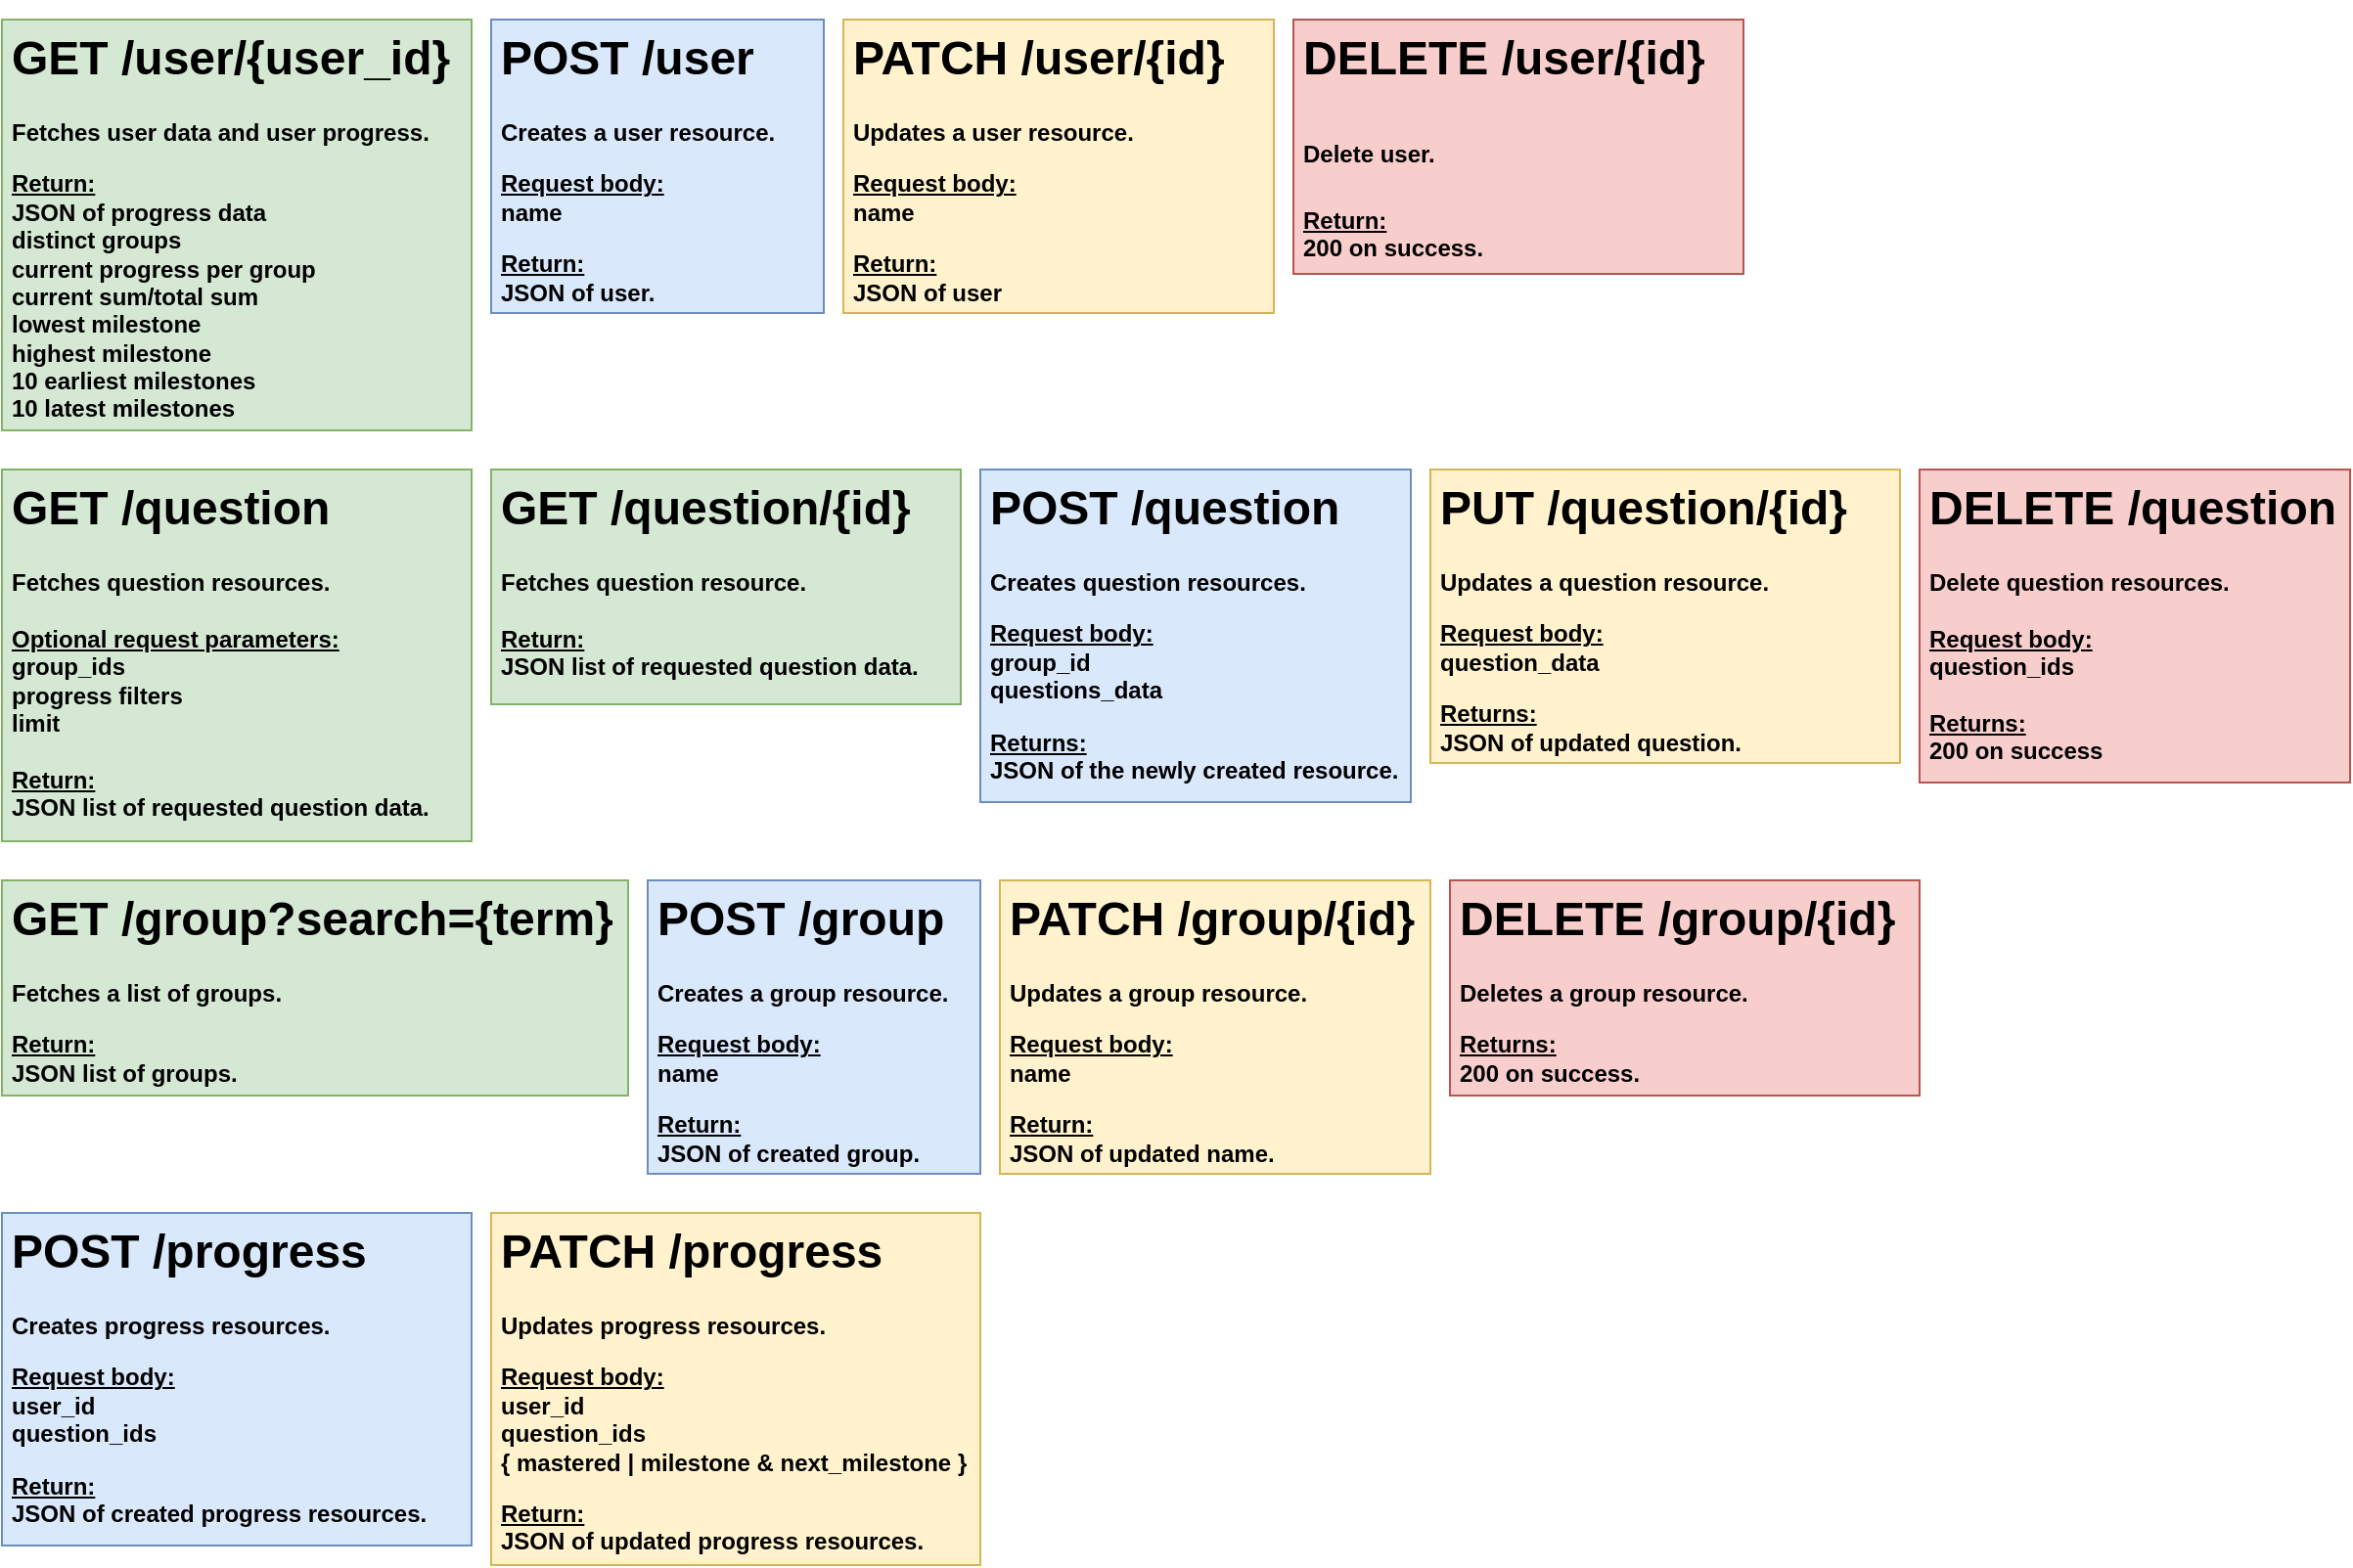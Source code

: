 <mxfile>
    <diagram id="S2bEjlNVgstlY1U5_wb0" name="Page-1">
        <mxGraphModel dx="1130" dy="787" grid="1" gridSize="10" guides="1" tooltips="1" connect="1" arrows="1" fold="1" page="1" pageScale="1" pageWidth="850" pageHeight="1100" math="0" shadow="0">
            <root>
                <mxCell id="0"/>
                <mxCell id="1" parent="0"/>
                <mxCell id="12" value="&lt;h1&gt;GET /question&lt;/h1&gt;&lt;div&gt;&lt;b&gt;Fetches question resources.&lt;/b&gt;&lt;/div&gt;&lt;div&gt;&lt;b&gt;&lt;br&gt;&lt;/b&gt;&lt;/div&gt;&lt;div&gt;&lt;b&gt;&lt;u&gt;Optional request parameters:&lt;/u&gt;&lt;br&gt;group_ids&lt;/b&gt;&lt;/div&gt;&lt;div&gt;&lt;b&gt;progress filters&lt;br&gt;limit&lt;/b&gt;&lt;/div&gt;&lt;div&gt;&lt;br&gt;&lt;/div&gt;&lt;div&gt;&lt;b&gt;&lt;u&gt;Return:&lt;/u&gt;&lt;br&gt;JSON list of requested question data.&lt;/b&gt;&lt;/div&gt;" style="text;html=1;strokeColor=#82b366;fillColor=#d5e8d4;spacing=5;spacingTop=-20;whiteSpace=wrap;overflow=hidden;rounded=0;perimeterSpacing=0;" vertex="1" parent="1">
                    <mxGeometry x="10" y="390" width="240" height="190" as="geometry"/>
                </mxCell>
                <mxCell id="13" value="&lt;h1&gt;POST /question&lt;/h1&gt;&lt;p&gt;&lt;b&gt;Creates question resources.&lt;/b&gt;&lt;/p&gt;&lt;p&gt;&lt;b&gt;&lt;u&gt;Request body:&lt;/u&gt;&lt;br&gt;group_id&lt;br&gt;questions_data&lt;/b&gt;&lt;/p&gt;&lt;p&gt;&lt;b&gt;&lt;u&gt;Returns:&lt;/u&gt;&lt;br&gt;JSON of the newly created resource.&lt;/b&gt;&lt;/p&gt;" style="text;html=1;strokeColor=#6c8ebf;fillColor=#dae8fc;spacing=5;spacingTop=-20;whiteSpace=wrap;overflow=hidden;rounded=0;" vertex="1" parent="1">
                    <mxGeometry x="510" y="390" width="220" height="170" as="geometry"/>
                </mxCell>
                <mxCell id="14" value="&lt;h1&gt;PUT /question/{id}&lt;/h1&gt;&lt;p&gt;&lt;b&gt;Updates a question resource.&lt;/b&gt;&lt;/p&gt;&lt;p&gt;&lt;b&gt;&lt;u&gt;Request body:&lt;/u&gt;&lt;br&gt;question_data&lt;/b&gt;&lt;/p&gt;&lt;p&gt;&lt;b&gt;&lt;u&gt;Returns:&lt;/u&gt;&lt;br&gt;JSON of updated question.&lt;/b&gt;&lt;/p&gt;" style="text;html=1;strokeColor=#d6b656;fillColor=#fff2cc;spacing=5;spacingTop=-20;whiteSpace=wrap;overflow=hidden;rounded=0;" vertex="1" parent="1">
                    <mxGeometry x="740" y="390" width="240" height="150" as="geometry"/>
                </mxCell>
                <mxCell id="15" value="&lt;h1&gt;DELETE /question&lt;br&gt;&lt;/h1&gt;&lt;div&gt;&lt;b&gt;Delete question resources.&lt;br&gt;&lt;/b&gt;&lt;/div&gt;&lt;div&gt;&lt;b&gt;&lt;br&gt;&lt;/b&gt;&lt;/div&gt;&lt;div&gt;&lt;b&gt;&lt;u&gt;Request body:&lt;/u&gt;&lt;br&gt;question_ids&lt;br&gt;&lt;br&gt;&lt;u&gt;Returns:&lt;/u&gt;&lt;br&gt;200 on success&lt;/b&gt;&lt;/div&gt;" style="text;html=1;strokeColor=#b85450;fillColor=#f8cecc;spacing=5;spacingTop=-20;whiteSpace=wrap;overflow=hidden;rounded=0;" vertex="1" parent="1">
                    <mxGeometry x="990" y="390" width="220" height="160" as="geometry"/>
                </mxCell>
                <mxCell id="19" value="&lt;h1&gt;POST /group&lt;/h1&gt;&lt;p&gt;&lt;b&gt;Creates a group resource.&lt;/b&gt;&lt;/p&gt;&lt;p&gt;&lt;b&gt;&lt;u&gt;Request body:&lt;/u&gt;&lt;br&gt;&lt;span style=&quot;background-color: initial;&quot;&gt;name&lt;/span&gt;&lt;/b&gt;&lt;/p&gt;&lt;p&gt;&lt;span style=&quot;background-color: initial;&quot;&gt;&lt;b&gt;&lt;u&gt;Return:&lt;/u&gt;&lt;br&gt;JSON of created group.&lt;/b&gt;&lt;/span&gt;&lt;/p&gt;" style="text;html=1;strokeColor=#6c8ebf;fillColor=#dae8fc;spacing=5;spacingTop=-20;whiteSpace=wrap;overflow=hidden;rounded=0;" vertex="1" parent="1">
                    <mxGeometry x="340" y="600" width="170" height="150" as="geometry"/>
                </mxCell>
                <mxCell id="20" value="&lt;h1&gt;PATCH /group/{id}&lt;/h1&gt;&lt;p&gt;&lt;b&gt;Updates a group resource.&lt;/b&gt;&lt;/p&gt;&lt;p&gt;&lt;b&gt;&lt;u&gt;Request body:&lt;/u&gt;&lt;br&gt;&lt;/b&gt;&lt;b style=&quot;background-color: initial;&quot;&gt;name&lt;/b&gt;&lt;/p&gt;&lt;p&gt;&lt;b style=&quot;background-color: initial;&quot;&gt;&lt;u&gt;Return:&lt;/u&gt;&lt;br&gt;JSON of updated name.&lt;/b&gt;&lt;/p&gt;" style="text;html=1;strokeColor=#d6b656;fillColor=#fff2cc;spacing=5;spacingTop=-20;whiteSpace=wrap;overflow=hidden;rounded=0;" vertex="1" parent="1">
                    <mxGeometry x="520" y="600" width="220" height="150" as="geometry"/>
                </mxCell>
                <mxCell id="21" value="&lt;h1&gt;DELETE /group/{id}&lt;/h1&gt;&lt;p&gt;&lt;b&gt;Deletes a group resource.&lt;/b&gt;&lt;/p&gt;&lt;p&gt;&lt;b&gt;&lt;u&gt;Returns:&lt;/u&gt;&lt;br&gt;&lt;/b&gt;&lt;b style=&quot;background-color: initial;&quot;&gt;200 on success.&lt;/b&gt;&lt;/p&gt;" style="text;html=1;strokeColor=#b85450;fillColor=#f8cecc;spacing=5;spacingTop=-20;whiteSpace=wrap;overflow=hidden;rounded=0;" vertex="1" parent="1">
                    <mxGeometry x="750" y="600" width="240" height="110" as="geometry"/>
                </mxCell>
                <mxCell id="22" value="&lt;h1&gt;GET /group?search={term}&lt;/h1&gt;&lt;p&gt;&lt;b&gt;Fetches a list of groups.&lt;/b&gt;&lt;/p&gt;&lt;p&gt;&lt;b&gt;&lt;u&gt;Return:&lt;/u&gt;&lt;br&gt;JSON list of groups.&lt;/b&gt;&lt;/p&gt;" style="text;html=1;strokeColor=#82b366;fillColor=#d5e8d4;spacing=5;spacingTop=-20;whiteSpace=wrap;overflow=hidden;rounded=0;perimeterSpacing=0;" vertex="1" parent="1">
                    <mxGeometry x="10" y="600" width="320" height="110" as="geometry"/>
                </mxCell>
                <mxCell id="24" value="&lt;h1&gt;POST /progress&lt;/h1&gt;&lt;p&gt;&lt;b&gt;Creates progress resources.&lt;/b&gt;&lt;/p&gt;&lt;p&gt;&lt;b&gt;&lt;u&gt;Request body:&lt;/u&gt;&lt;br&gt;user_id&lt;br&gt;question_ids&lt;/b&gt;&lt;/p&gt;&lt;p&gt;&lt;b&gt;&lt;u&gt;Return:&lt;/u&gt;&lt;br&gt;JSON of created progress resources.&lt;/b&gt;&lt;/p&gt;" style="text;html=1;strokeColor=#6c8ebf;fillColor=#dae8fc;spacing=5;spacingTop=-20;whiteSpace=wrap;overflow=hidden;rounded=0;" vertex="1" parent="1">
                    <mxGeometry x="10" y="770" width="240" height="170" as="geometry"/>
                </mxCell>
                <mxCell id="25" value="&lt;h1&gt;PATCH /progress&lt;/h1&gt;&lt;p&gt;&lt;b&gt;Updates progress resources.&amp;nbsp;&lt;/b&gt;&lt;/p&gt;&lt;p&gt;&lt;b&gt;&lt;u&gt;Request body:&lt;/u&gt;&lt;br&gt;&lt;span style=&quot;background-color: initial;&quot;&gt;user_id&lt;br&gt;question_ids&lt;br&gt;&lt;/span&gt;&lt;span style=&quot;background-color: initial;&quot;&gt;{ mastered | milestone &amp;amp; next_milestone }&lt;/span&gt;&lt;/b&gt;&lt;/p&gt;&lt;p&gt;&lt;b&gt;&lt;u&gt;Return:&lt;/u&gt;&lt;br&gt;JSON of updated progress resources.&lt;/b&gt;&lt;/p&gt;" style="text;html=1;strokeColor=#d6b656;fillColor=#fff2cc;spacing=5;spacingTop=-20;whiteSpace=wrap;overflow=hidden;rounded=0;" vertex="1" parent="1">
                    <mxGeometry x="260" y="770" width="250" height="180" as="geometry"/>
                </mxCell>
                <mxCell id="27" value="&lt;h1&gt;GET /user/{user_id}&lt;/h1&gt;&lt;p&gt;&lt;b&gt;Fetches user data and user progress.&lt;/b&gt;&lt;/p&gt;&lt;p&gt;&lt;b&gt;&lt;u&gt;Return:&lt;br&gt;&lt;/u&gt;JSON of progress data&lt;br&gt;distinct groups&lt;br&gt;current progress per group&lt;br&gt;current sum/total sum&lt;br&gt;lowest milestone&lt;br&gt;highest milestone&lt;br&gt;10 earliest milestones&lt;br&gt;10 latest milestones&lt;br&gt;&lt;br&gt;&lt;/b&gt;&lt;/p&gt;" style="text;html=1;spacing=5;spacingTop=-20;whiteSpace=wrap;overflow=hidden;rounded=0;perimeterSpacing=0;strokeColor=#82b366;fillColor=#d5e8d4;" vertex="1" parent="1">
                    <mxGeometry x="10" y="160" width="240" height="210" as="geometry"/>
                </mxCell>
                <mxCell id="28" value="&lt;h1&gt;GET /question/{id}&lt;/h1&gt;&lt;div&gt;&lt;b&gt;Fetches question resource.&lt;/b&gt;&lt;/div&gt;&lt;div&gt;&lt;br&gt;&lt;/div&gt;&lt;div&gt;&lt;b&gt;&lt;u&gt;Return:&lt;/u&gt;&lt;br&gt;JSON list of requested question data.&lt;/b&gt;&lt;/div&gt;" style="text;html=1;strokeColor=#82b366;fillColor=#d5e8d4;spacing=5;spacingTop=-20;whiteSpace=wrap;overflow=hidden;rounded=0;perimeterSpacing=0;" vertex="1" parent="1">
                    <mxGeometry x="260" y="390" width="240" height="120" as="geometry"/>
                </mxCell>
                <mxCell id="29" value="&lt;h1&gt;DELETE /user/{id}&lt;/h1&gt;&lt;h1&gt;&lt;b style=&quot;background-color: initial; font-size: 12px;&quot;&gt;Delete user.&lt;/b&gt;&lt;/h1&gt;&lt;div&gt;&lt;b&gt;&lt;u&gt;Return:&lt;/u&gt;&lt;br&gt;200 on success.&lt;/b&gt;&lt;/div&gt;" style="text;html=1;strokeColor=#b85450;fillColor=#f8cecc;spacing=5;spacingTop=-20;whiteSpace=wrap;overflow=hidden;rounded=0;perimeterSpacing=0;" vertex="1" parent="1">
                    <mxGeometry x="670" y="160" width="230" height="130" as="geometry"/>
                </mxCell>
                <mxCell id="30" value="&lt;h1&gt;PATCH /user/{id}&lt;/h1&gt;&lt;p&gt;&lt;b&gt;Updates a user resource.&lt;/b&gt;&lt;/p&gt;&lt;p&gt;&lt;b&gt;&lt;u&gt;Request body:&lt;/u&gt;&lt;br&gt;&lt;/b&gt;&lt;b style=&quot;background-color: initial;&quot;&gt;name&lt;/b&gt;&lt;/p&gt;&lt;p&gt;&lt;b style=&quot;background-color: initial;&quot;&gt;&lt;u&gt;Return:&lt;/u&gt;&lt;br&gt;JSON of user&lt;/b&gt;&lt;/p&gt;" style="text;html=1;strokeColor=#d6b656;fillColor=#fff2cc;spacing=5;spacingTop=-20;whiteSpace=wrap;overflow=hidden;rounded=0;" vertex="1" parent="1">
                    <mxGeometry x="440" y="160" width="220" height="150" as="geometry"/>
                </mxCell>
                <mxCell id="31" value="&lt;h1&gt;POST /user&lt;/h1&gt;&lt;p&gt;&lt;b&gt;Creates a user resource.&lt;/b&gt;&lt;/p&gt;&lt;p&gt;&lt;b&gt;&lt;u&gt;Request body:&lt;/u&gt;&lt;br&gt;&lt;span style=&quot;background-color: initial;&quot;&gt;name&lt;/span&gt;&lt;/b&gt;&lt;/p&gt;&lt;p&gt;&lt;span style=&quot;background-color: initial;&quot;&gt;&lt;b&gt;&lt;u&gt;Return:&lt;/u&gt;&lt;br&gt;JSON of user.&lt;/b&gt;&lt;/span&gt;&lt;/p&gt;" style="text;html=1;strokeColor=#6c8ebf;fillColor=#dae8fc;spacing=5;spacingTop=-20;whiteSpace=wrap;overflow=hidden;rounded=0;" vertex="1" parent="1">
                    <mxGeometry x="260" y="160" width="170" height="150" as="geometry"/>
                </mxCell>
            </root>
        </mxGraphModel>
    </diagram>
</mxfile>